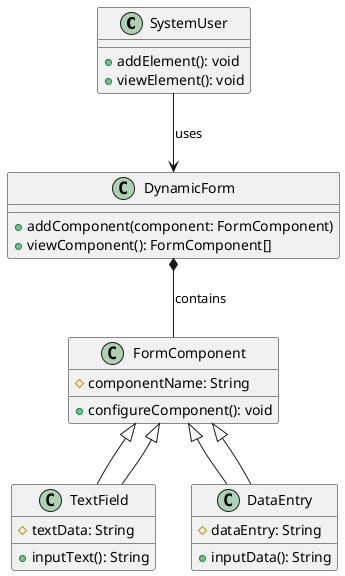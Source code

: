 @startuml
class SystemUser {
    + addElement(): void
    + viewElement(): void
}

class DynamicForm {
    + addComponent(component: FormComponent)
    + viewComponent(): FormComponent[]
}

class FormComponent {
    # componentName: String
    + configureComponent(): void
}

class TextField extends FormComponent {
    # textData: String
    + inputText(): String
}

class DataEntry extends FormComponent {
    # dataEntry: String
    + inputData(): String
}

SystemUser --> DynamicForm: uses
DynamicForm *-- FormComponent: contains
TextField --|> FormComponent
DataEntry --|> FormComponent
@enduml